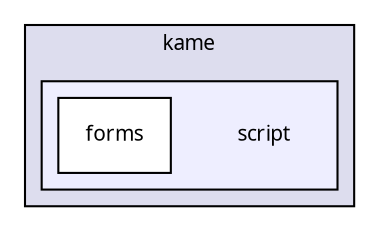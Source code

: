 digraph G {
  compound=true
  node [ fontsize=10, fontname="FreeSans.ttf"];
  edge [ labelfontsize=9, labelfontname="FreeSans.ttf"];
  subgraph clusterdir_86f25382698e49ecc2836ac98faed978 {
    graph [ bgcolor="#ddddee", pencolor="black", label="kame" fontname="FreeSans.ttf", fontsize=10, URL="dir_86f25382698e49ecc2836ac98faed978.html"]
  subgraph clusterdir_6b7357a7c4a1ed6258afa492af8bdda5 {
    graph [ bgcolor="#eeeeff", pencolor="black", label="" URL="dir_6b7357a7c4a1ed6258afa492af8bdda5.html"];
    dir_6b7357a7c4a1ed6258afa492af8bdda5 [shape=plaintext label="script"];
    dir_db994d9aeee6ed16acc56a90715594f8 [shape=box label="forms" color="black" fillcolor="white" style="filled" URL="dir_db994d9aeee6ed16acc56a90715594f8.html"];
  }
  }
}

